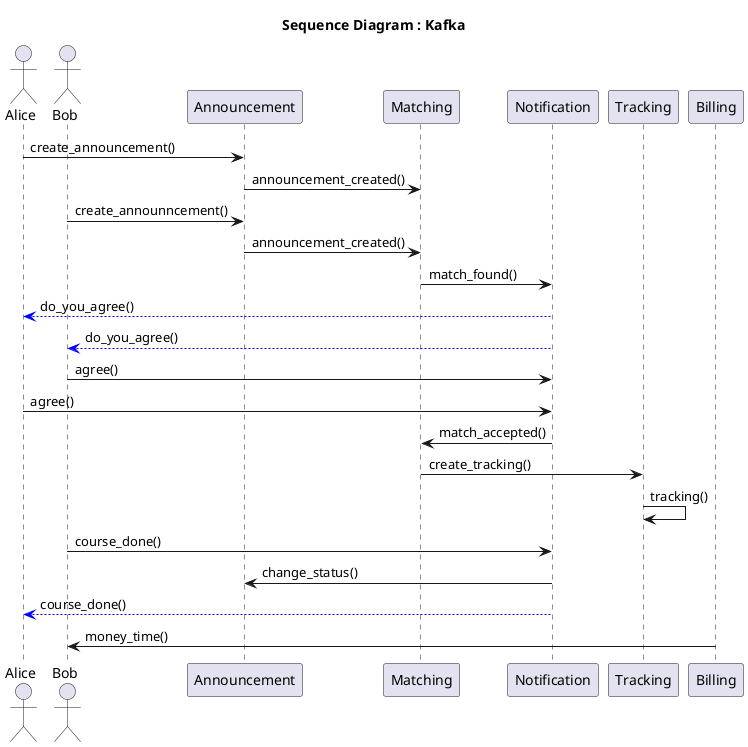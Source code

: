 @startuml
title Sequence Diagram : Kafka
actor Alice
actor Bob
Alice -> Announcement : create_announcement()
Announcement -> Matching : announcement_created()
Bob -> Announcement : create_announncement()
Announcement -> Matching : announcement_created()
Matching -> Notification : match_found()
Notification -[#0000FF]-> Alice : do_you_agree()
Notification -[#0000FF]-> Bob : do_you_agree()
Bob -> Notification : agree()
Alice -> Notification : agree()
Notification -> Matching : match_accepted()
Matching -> Tracking : create_tracking()
Tracking -> Tracking : tracking()
Bob -> Notification : course_done()
Notification -> Announcement : change_status()
Notification -[#0000FF]-> Alice : course_done()
Billing -> Bob : money_time()
@enduml

